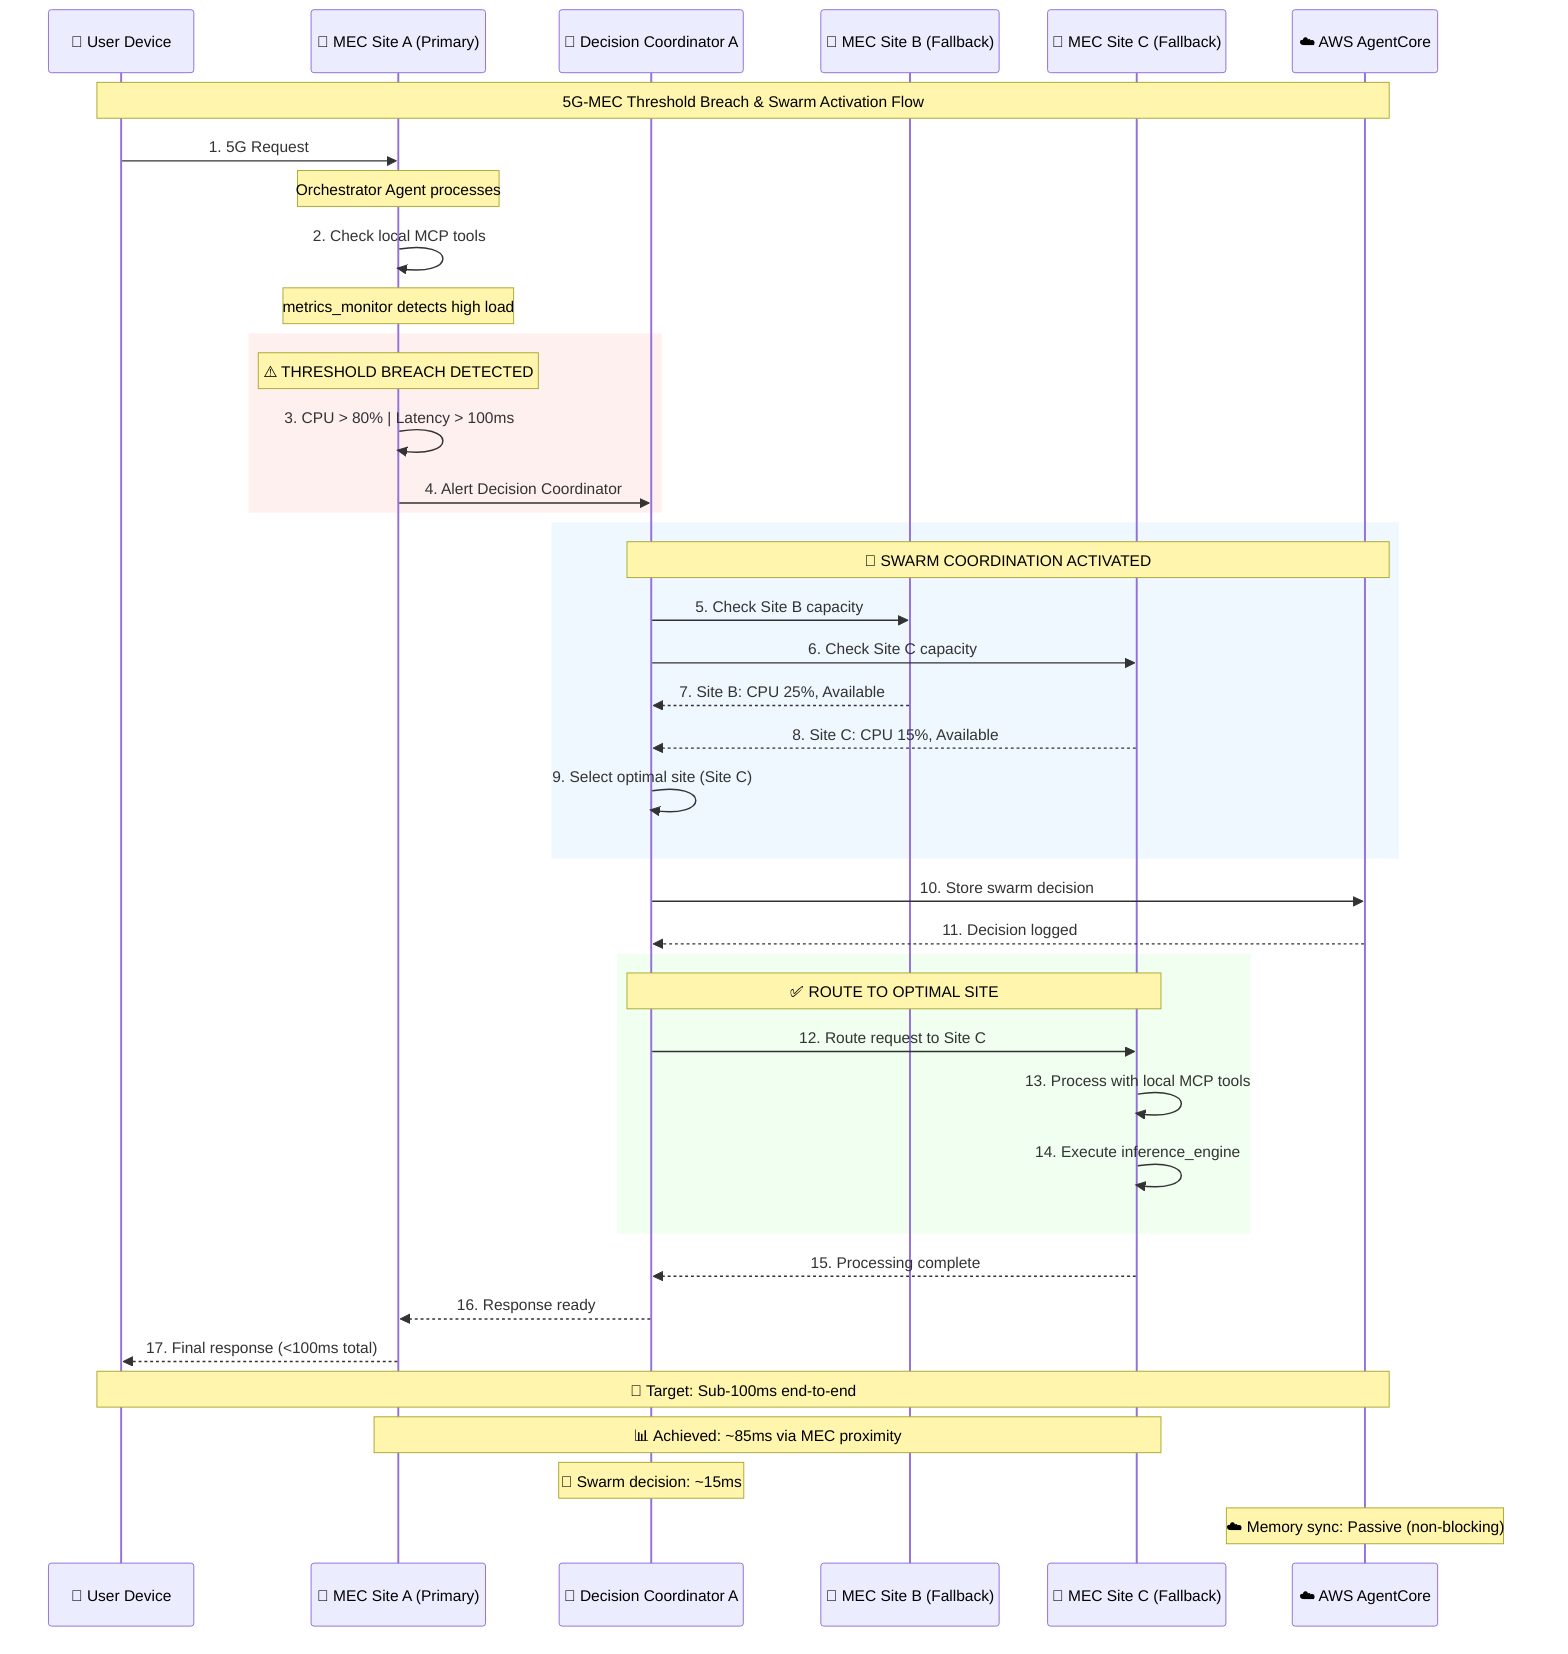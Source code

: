 sequenceDiagram
    participant User as 📱 User Device
    participant SiteA as 📡 MEC Site A (Primary)
    participant DecisionA as 🧠 Decision Coordinator A
    participant SiteB as 📡 MEC Site B (Fallback)
    participant SiteC as 📡 MEC Site C (Fallback)
    participant AWS as ☁️ AWS AgentCore

    Note over User, AWS: 5G-MEC Threshold Breach & Swarm Activation Flow

    %% Normal Request Flow
    User->>SiteA: 1. 5G Request
    Note over SiteA: Orchestrator Agent processes
    SiteA->>SiteA: 2. Check local MCP tools
    Note over SiteA: metrics_monitor detects high load

    %% Threshold Breach Detection
    rect rgb(255, 240, 240)
        Note over SiteA: ⚠️ THRESHOLD BREACH DETECTED
        SiteA->>SiteA: 3. CPU > 80% | Latency > 100ms
        SiteA->>DecisionA: 4. Alert Decision Coordinator
    end

    %% Swarm Activation
    rect rgb(240, 248, 255)
        Note over DecisionA, AWS: 🤝 SWARM COORDINATION ACTIVATED
        DecisionA->>SiteB: 5. Check Site B capacity
        DecisionA->>SiteC: 6. Check Site C capacity

        SiteB-->>DecisionA: 7. Site B: CPU 25%, Available
        SiteC-->>DecisionA: 8. Site C: CPU 15%, Available

        DecisionA->>DecisionA: 9. Select optimal site (Site C)
    end

    %% AWS Memory Sync
    DecisionA->>AWS: 10. Store swarm decision
    AWS-->>DecisionA: 11. Decision logged

    %% Request Routing
    rect rgb(240, 255, 240)
        Note over DecisionA, SiteC: ✅ ROUTE TO OPTIMAL SITE
        DecisionA->>SiteC: 12. Route request to Site C
        SiteC->>SiteC: 13. Process with local MCP tools
        SiteC->>SiteC: 14. Execute inference_engine
    end

    %% Response Flow
    SiteC-->>DecisionA: 15. Processing complete
    DecisionA-->>SiteA: 16. Response ready
    SiteA-->>User: 17. Final response (<100ms total)

    %% Performance Notes
    Note over User, AWS: 🎯 Target: Sub-100ms end-to-end
    Note over SiteA, SiteC: 📊 Achieved: ~85ms via MEC proximity
    Note over DecisionA: 🤖 Swarm decision: ~15ms
    Note over AWS: ☁️ Memory sync: Passive (non-blocking)